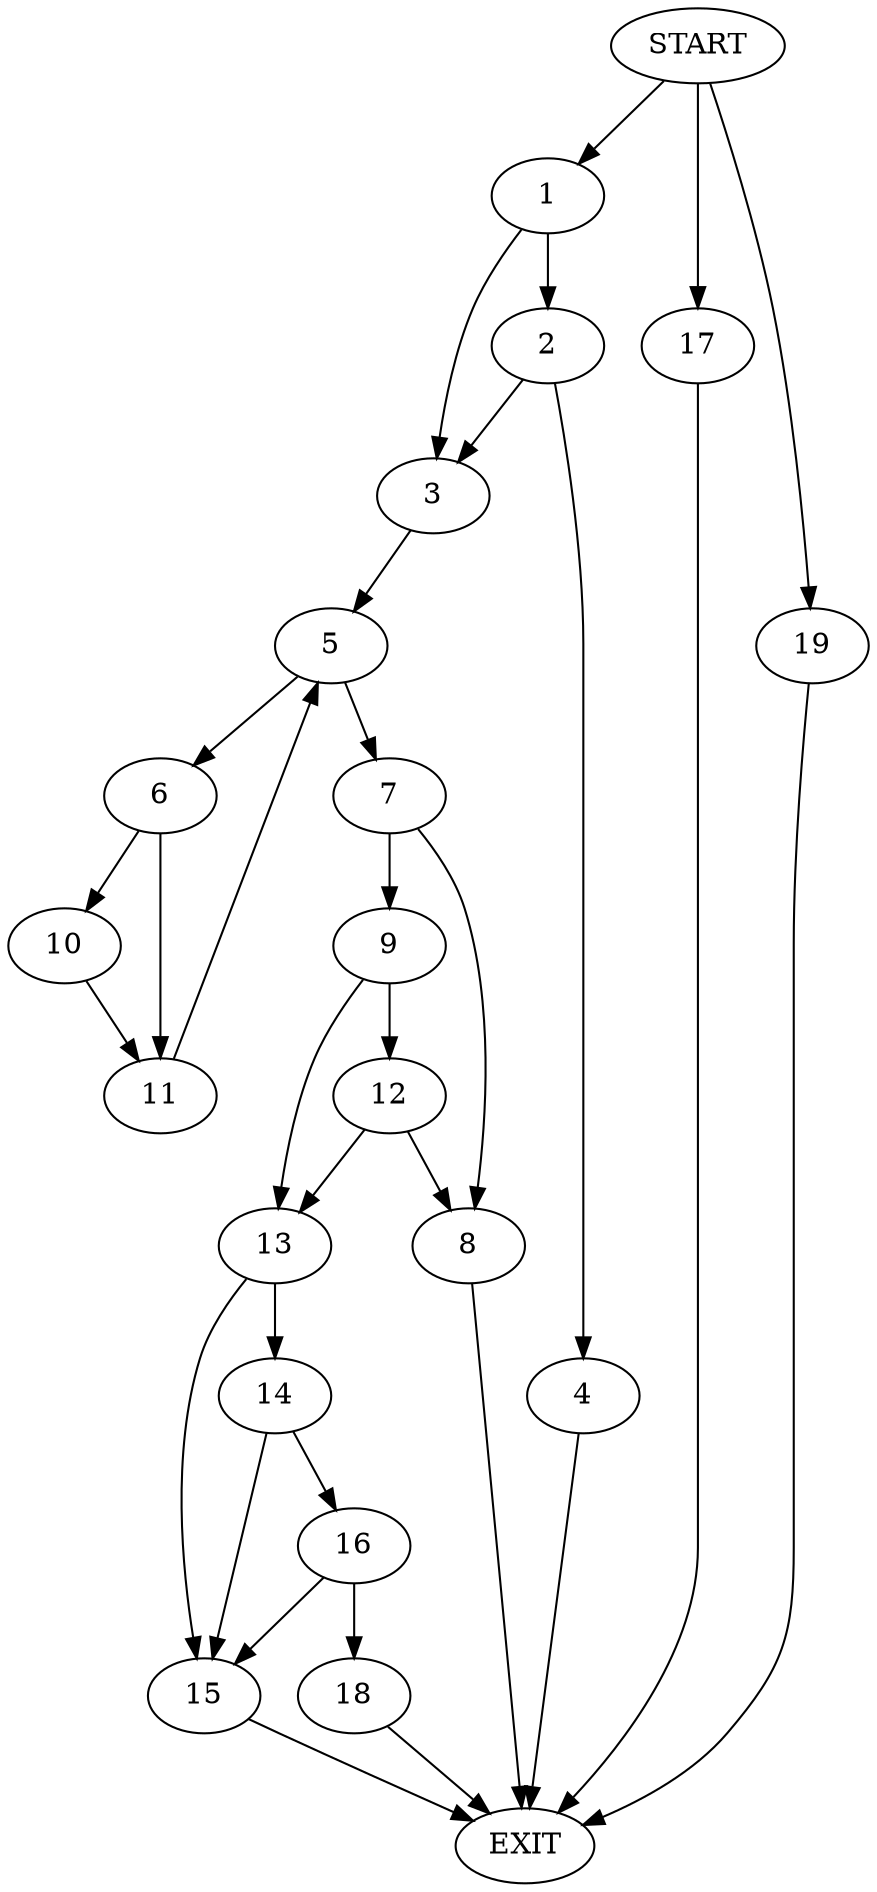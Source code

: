 digraph {
0 [label="START"]
20 [label="EXIT"]
0 -> 1
1 -> 2
1 -> 3
2 -> 4
2 -> 3
3 -> 5
4 -> 20
5 -> 6
5 -> 7
7 -> 8
7 -> 9
6 -> 10
6 -> 11
11 -> 5
10 -> 11
9 -> 12
9 -> 13
8 -> 20
12 -> 13
12 -> 8
13 -> 14
13 -> 15
14 -> 16
14 -> 15
15 -> 20
0 -> 17
17 -> 20
16 -> 15
16 -> 18
18 -> 20
0 -> 19
19 -> 20
}
